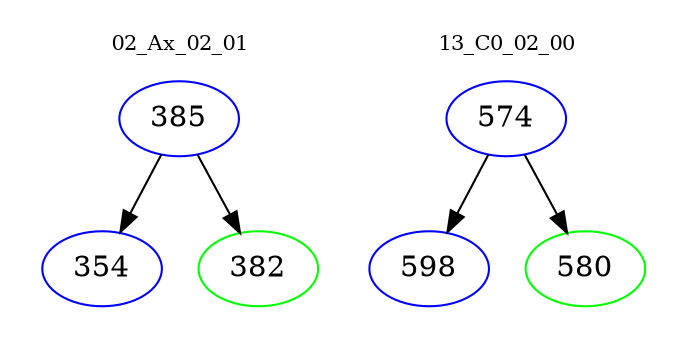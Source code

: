 digraph{
subgraph cluster_0 {
color = white
label = "02_Ax_02_01";
fontsize=10;
T0_385 [label="385", color="blue"]
T0_385 -> T0_354 [color="black"]
T0_354 [label="354", color="blue"]
T0_385 -> T0_382 [color="black"]
T0_382 [label="382", color="green"]
}
subgraph cluster_1 {
color = white
label = "13_C0_02_00";
fontsize=10;
T1_574 [label="574", color="blue"]
T1_574 -> T1_598 [color="black"]
T1_598 [label="598", color="blue"]
T1_574 -> T1_580 [color="black"]
T1_580 [label="580", color="green"]
}
}
